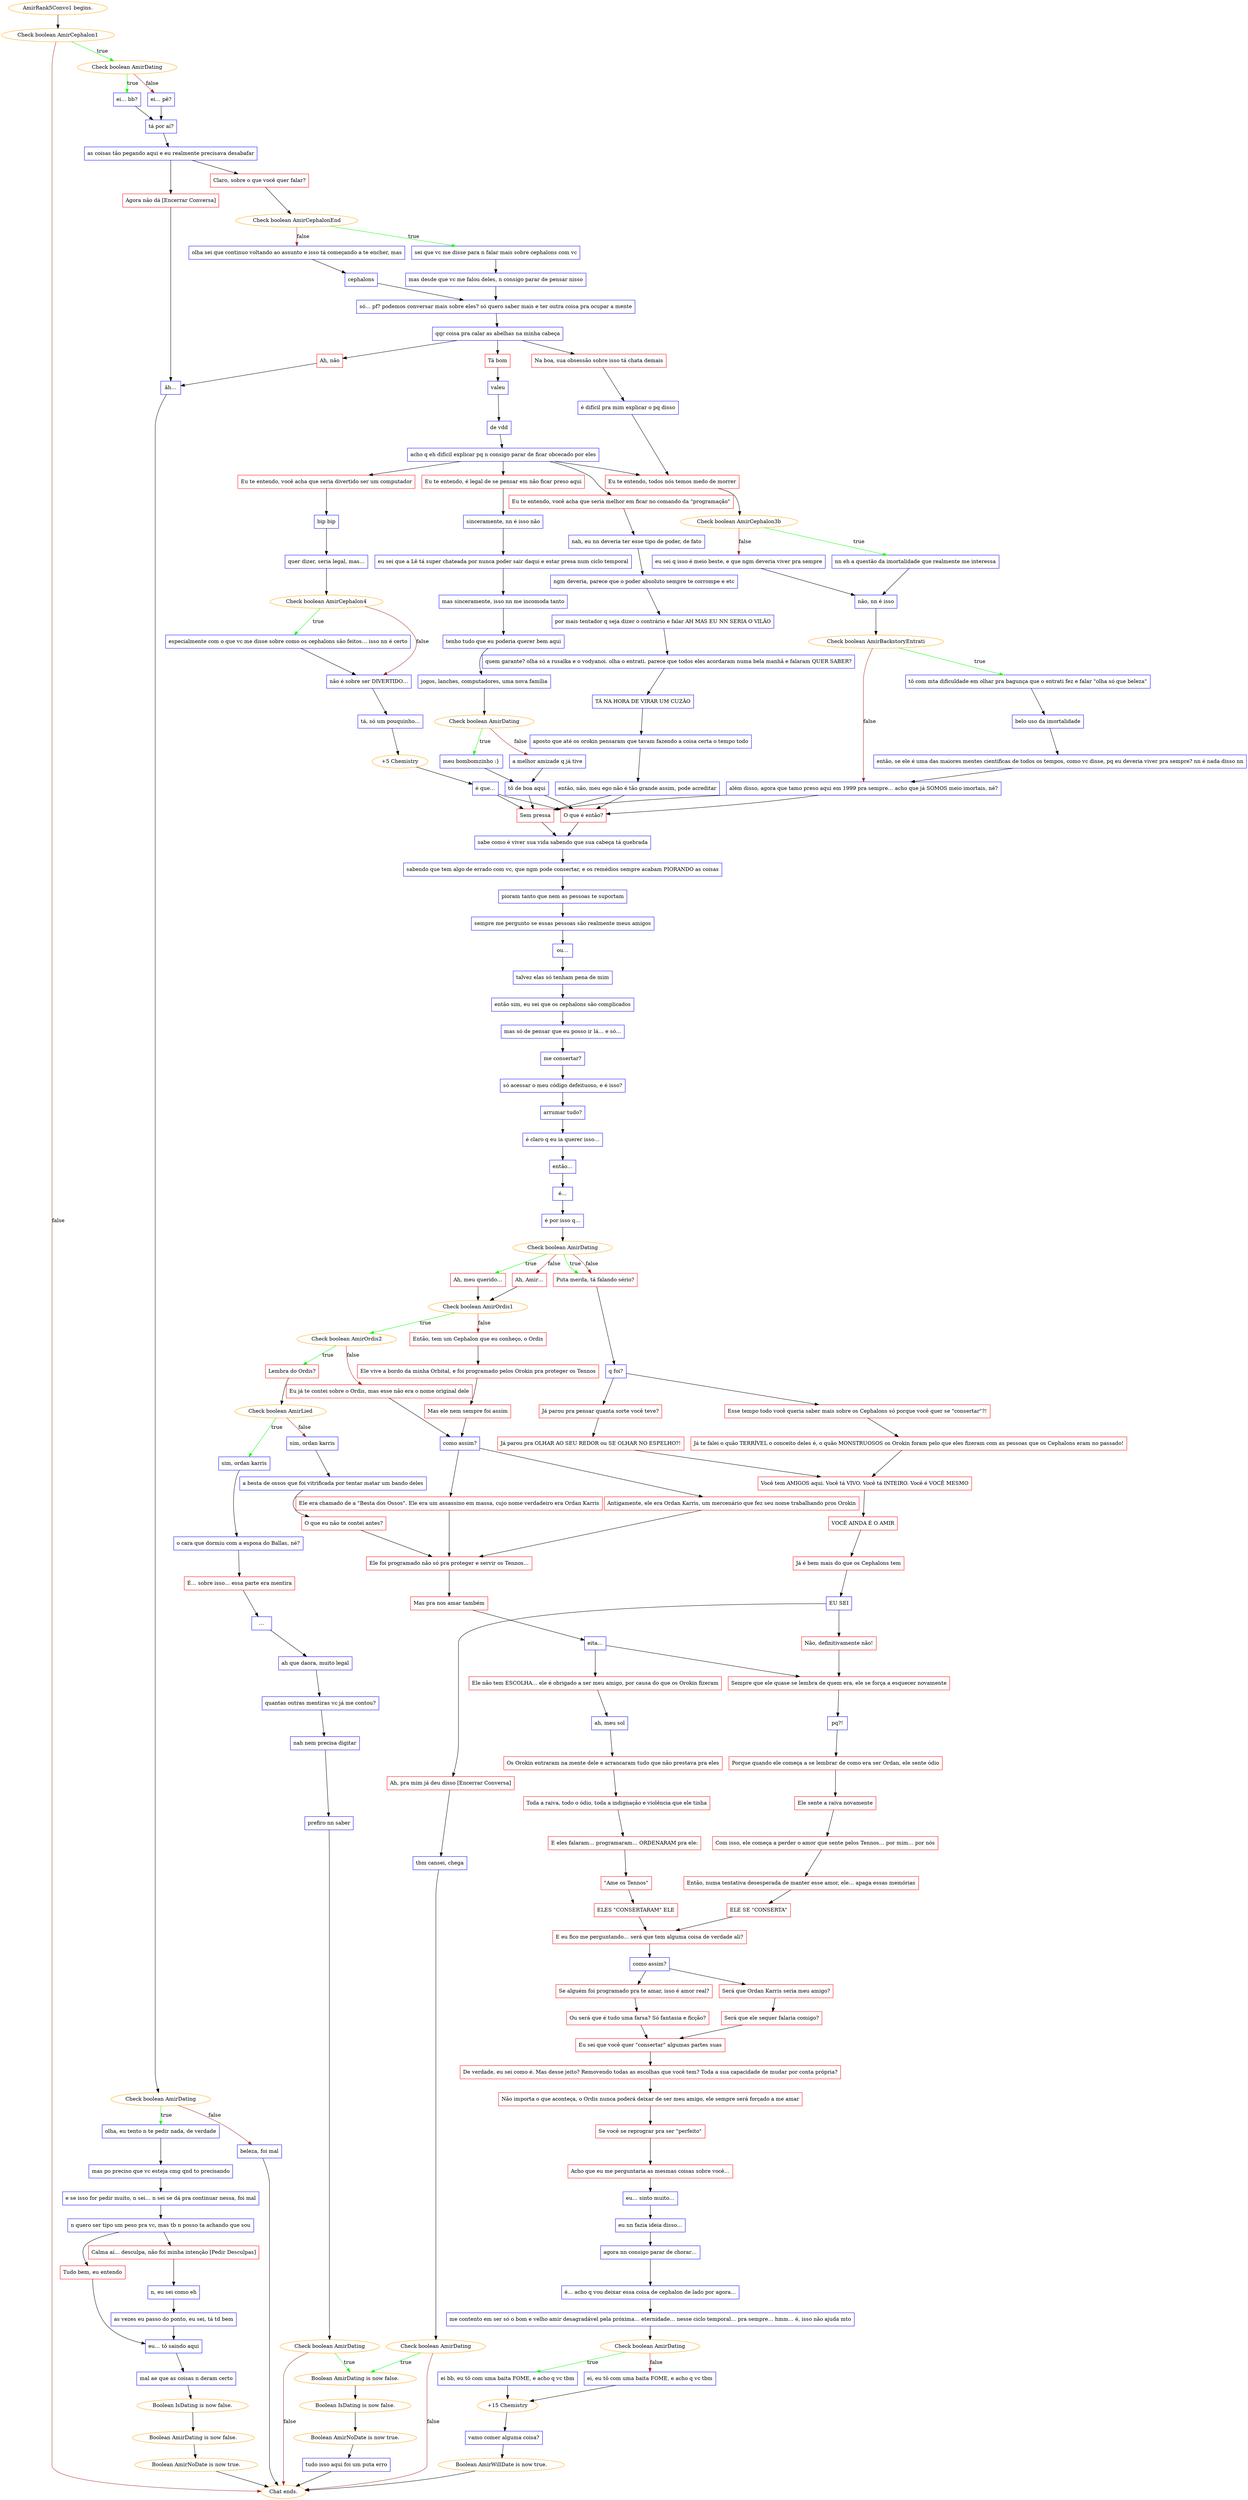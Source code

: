 digraph {
	"AmirRank5Convo1 begins." [color=orange];
		"AmirRank5Convo1 begins." -> j548119213;
	j548119213 [label="Check boolean AmirCephalon1",color=orange];
		j548119213 -> j222941914 [label=true,color=green];
		j548119213 -> "Chat ends." [label=false,color=brown];
	j222941914 [label="Check boolean AmirDating",color=orange];
		j222941914 -> j2204971316 [label=true,color=green];
		j222941914 -> j597066018 [label=false,color=brown];
	"Chat ends." [color=orange];
	j2204971316 [label="ei… bb?",shape=box,color=blue];
		j2204971316 -> j12825226;
	j597066018 [label="ei… pê?",shape=box,color=blue];
		j597066018 -> j12825226;
	j12825226 [label="tá por aí?",shape=box,color=blue];
		j12825226 -> j2392095985;
	j2392095985 [label="as coisas tão pegando aqui e eu realmente precisava desabafar",shape=box,color=blue];
		j2392095985 -> j342247689;
		j2392095985 -> j3804502047;
	j342247689 [label="Agora não dá [Encerrar Conversa]",shape=box,color=red];
		j342247689 -> j512732206;
	j3804502047 [label="Claro, sobre o que você quer falar?",shape=box,color=red];
		j3804502047 -> j20396458;
	j512732206 [label="ãh…",shape=box,color=blue];
		j512732206 -> j674761093;
	j20396458 [label="Check boolean AmirCephalonEnd",color=orange];
		j20396458 -> j860370342 [label=true,color=green];
		j20396458 -> j3207268866 [label=false,color=brown];
	j674761093 [label="Check boolean AmirDating",color=orange];
		j674761093 -> j1049221674 [label=true,color=green];
		j674761093 -> j4073181522 [label=false,color=brown];
	j860370342 [label="sei que vc me disse para n falar mais sobre cephalons com vc",shape=box,color=blue];
		j860370342 -> j2111611390;
	j3207268866 [label="olha sei que continuo voltando ao assunto e isso tá começando a te encher, mas",shape=box,color=blue];
		j3207268866 -> j1864598481;
	j1049221674 [label="olha, eu tento n te pedir nada, de verdade",shape=box,color=blue];
		j1049221674 -> j852277123;
	j4073181522 [label="beleza, foi mal",shape=box,color=blue];
		j4073181522 -> "Chat ends.";
	j2111611390 [label="mas desde que vc me falou deles, n consigo parar de pensar nisso",shape=box,color=blue];
		j2111611390 -> j360566250;
	j1864598481 [label="cephalons",shape=box,color=blue];
		j1864598481 -> j360566250;
	j852277123 [label="mas po preciso que vc esteja cmg qnd to precisando",shape=box,color=blue];
		j852277123 -> j1526727867;
	j360566250 [label="só… pf? podemos conversar mais sobre eles? só quero saber mais e ter outra coisa pra ocupar a mente",shape=box,color=blue];
		j360566250 -> j3368389390;
	j1526727867 [label="e se isso for pedir muito, n sei… n sei se dá pra continuar nessa, foi mal",shape=box,color=blue];
		j1526727867 -> j921693674;
	j3368389390 [label="qqr coisa pra calar as abelhas na minha cabeça",shape=box,color=blue];
		j3368389390 -> j3442840494;
		j3368389390 -> j1506997292;
		j3368389390 -> j363987;
	j921693674 [label="n quero ser tipo um peso pra vc, mas tb n posso ta achando que sou",shape=box,color=blue];
		j921693674 -> j2028746972;
		j921693674 -> j2672999186;
	j3442840494 [label="Ah, não",shape=box,color=red];
		j3442840494 -> j512732206;
	j1506997292 [label="Tá bom",shape=box,color=red];
		j1506997292 -> j321734816;
	j363987 [label="Na boa, sua obsessão sobre isso tá chata demais",shape=box,color=red];
		j363987 -> j3243325942;
	j2028746972 [label="Tudo bem, eu entendo",shape=box,color=red];
		j2028746972 -> j3743293958;
	j2672999186 [label="Calma aí… desculpa, não foi minha intenção [Pedir Desculpas]",shape=box,color=red];
		j2672999186 -> j4285035971;
	j321734816 [label="valeu",shape=box,color=blue];
		j321734816 -> j3912866990;
	j3243325942 [label="é difícil pra mim explicar o pq disso",shape=box,color=blue];
		j3243325942 -> j2418093866;
	j3743293958 [label="eu… tô saindo aqui",shape=box,color=blue];
		j3743293958 -> j1951984483;
	j4285035971 [label="n, eu sei como eh",shape=box,color=blue];
		j4285035971 -> j3631776730;
	j3912866990 [label="de vdd",shape=box,color=blue];
		j3912866990 -> j2295607786;
	j2418093866 [label="Eu te entendo, todos nós temos medo de morrer",shape=box,color=red];
		j2418093866 -> j492228751;
	j1951984483 [label="mal ae que as coisas n deram certo",shape=box,color=blue];
		j1951984483 -> j2483279661;
	j3631776730 [label="as vezes eu passo do ponto, eu sei, tá td bem",shape=box,color=blue];
		j3631776730 -> j3743293958;
	j2295607786 [label="acho q eh difícil explicar pq n consigo parar de ficar obcecado por eles",shape=box,color=blue];
		j2295607786 -> j2418093866;
		j2295607786 -> j2004740783;
		j2295607786 -> j2204173119;
		j2295607786 -> j2625390333;
	j492228751 [label="Check boolean AmirCephalon3b",color=orange];
		j492228751 -> j3279208308 [label=true,color=green];
		j492228751 -> j2046182466 [label=false,color=brown];
	j2483279661 [label="Boolean IsDating is now false.",color=orange];
		j2483279661 -> j911677755;
	j2004740783 [label="Eu te entendo, é legal de se pensar em não ficar preso aqui",shape=box,color=red];
		j2004740783 -> j2913579661;
	j2204173119 [label="Eu te entendo, você acha que seria melhor em ficar no comando da \"programação\"",shape=box,color=red];
		j2204173119 -> j1574835824;
	j2625390333 [label="Eu te entendo, você acha que seria divertido ser um computador",shape=box,color=red];
		j2625390333 -> j2239650486;
	j3279208308 [label="nn eh a questão da imortalidade que realmente me interessa",shape=box,color=blue];
		j3279208308 -> j3507932657;
	j2046182466 [label="eu sei q isso é meio beste, e que ngm deveria viver pra sempre",shape=box,color=blue];
		j2046182466 -> j3507932657;
	j911677755 [label="Boolean AmirDating is now false.",color=orange];
		j911677755 -> j1438323710;
	j2913579661 [label="sinceramente, nn é isso não",shape=box,color=blue];
		j2913579661 -> j1444549928;
	j1574835824 [label="nah, eu nn deveria ter esse tipo de poder, de fato",shape=box,color=blue];
		j1574835824 -> j3238259773;
	j2239650486 [label="bip bip",shape=box,color=blue];
		j2239650486 -> j357351225;
	j3507932657 [label="não, nn é isso",shape=box,color=blue];
		j3507932657 -> j427368731;
	j1438323710 [label="Boolean AmirNoDate is now true.",color=orange];
		j1438323710 -> "Chat ends.";
	j1444549928 [label="eu sei que a Lê tá super chateada por nunca poder sair daqui e estar presa num ciclo temporal",shape=box,color=blue];
		j1444549928 -> j3301364270;
	j3238259773 [label="ngm deveria, parece que o poder absoluto sempre te corrompe e etc",shape=box,color=blue];
		j3238259773 -> j2243382252;
	j357351225 [label="quer dizer, seria legal, mas…",shape=box,color=blue];
		j357351225 -> j3210509153;
	j427368731 [label="Check boolean AmirBackstoryEntrati",color=orange];
		j427368731 -> j945771466 [label=true,color=green];
		j427368731 -> j303797499 [label=false,color=brown];
	j3301364270 [label="mas sinceramente, isso nn me incomoda tanto",shape=box,color=blue];
		j3301364270 -> j2147740186;
	j2243382252 [label="por mais tentador q seja dizer o contrário e falar AH MAS EU NN SERIA O VILÃO",shape=box,color=blue];
		j2243382252 -> j404364183;
	j3210509153 [label="Check boolean AmirCephalon4",color=orange];
		j3210509153 -> j1903617495 [label=true,color=green];
		j3210509153 -> j3363943813 [label=false,color=brown];
	j945771466 [label="tô com mta dificuldade em olhar pra bagunça que o entrati fez e falar \"olha só que beleza\"",shape=box,color=blue];
		j945771466 -> j2997557808;
	j303797499 [label="além disso, agora que tamo preso aqui em 1999 pra sempre… acho que já SOMOS meio imortais, né?",shape=box,color=blue];
		j303797499 -> j520076458;
		j303797499 -> j1891850814;
	j2147740186 [label="tenho tudo que eu poderia querer bem aqui",shape=box,color=blue];
		j2147740186 -> j1083204556;
	j404364183 [label="quem garante? olha só a rusalka e o vodyanoi. olha o entrati. parece que todos eles acordaram numa bela manhã e falaram QUER SABER?",shape=box,color=blue];
		j404364183 -> j3789707684;
	j1903617495 [label="especialmente com o que vc me disse sobre como os cephalons são feitos… isso nn é certo",shape=box,color=blue];
		j1903617495 -> j3363943813;
	j3363943813 [label="não é sobre ser DIVERTIDO…",shape=box,color=blue];
		j3363943813 -> j2737986985;
	j2997557808 [label="belo uso da imortalidade",shape=box,color=blue];
		j2997557808 -> j3481406281;
	j520076458 [label="Sem pressa",shape=box,color=red];
		j520076458 -> j68974960;
	j1891850814 [label="O que é então?",shape=box,color=red];
		j1891850814 -> j68974960;
	j1083204556 [label="jogos, lanches, computadores, uma nova família",shape=box,color=blue];
		j1083204556 -> j3960698465;
	j3789707684 [label="TÁ NA HORA DE VIRAR UM CUZÃO",shape=box,color=blue];
		j3789707684 -> j3395957276;
	j2737986985 [label="tá, só um pouquinho…",shape=box,color=blue];
		j2737986985 -> j327541747;
	j3481406281 [label="então, se ele é uma das maiores mentes científicas de todos os tempos, como vc disse, pq eu deveria viver pra sempre? nn é nada disso nn",shape=box,color=blue];
		j3481406281 -> j303797499;
	j68974960 [label="sabe como é viver sua vida sabendo que sua cabeça tá quebrada",shape=box,color=blue];
		j68974960 -> j639710062;
	j3960698465 [label="Check boolean AmirDating",color=orange];
		j3960698465 -> j4241087314 [label=true,color=green];
		j3960698465 -> j2046776282 [label=false,color=brown];
	j3395957276 [label="aposto que até os orokin pensaram que tavam fazendo a coisa certa o tempo todo",shape=box,color=blue];
		j3395957276 -> j142229419;
	j327541747 [label="+5 Chemistry",color=orange];
		j327541747 -> j2763974479;
	j639710062 [label="sabendo que tem algo de errado com vc, que ngm pode consertar, e os remédios sempre acabam PIORANDO as coisas",shape=box,color=blue];
		j639710062 -> j3197059162;
	j4241087314 [label="meu bombomzinho :}",shape=box,color=blue];
		j4241087314 -> j552653352;
	j2046776282 [label="a melhor amizade q já tive",shape=box,color=blue];
		j2046776282 -> j552653352;
	j142229419 [label="então, não, meu ego não é tão grande assim, pode acreditar",shape=box,color=blue];
		j142229419 -> j520076458;
		j142229419 -> j1891850814;
	j2763974479 [label="é que…",shape=box,color=blue];
		j2763974479 -> j520076458;
		j2763974479 -> j1891850814;
	j3197059162 [label="pioram tanto que nem as pessoas te suportam",shape=box,color=blue];
		j3197059162 -> j3317757650;
	j552653352 [label="tô de boa aqui",shape=box,color=blue];
		j552653352 -> j520076458;
		j552653352 -> j1891850814;
	j3317757650 [label="sempre me pergunto se essas pessoas são realmente meus amigos",shape=box,color=blue];
		j3317757650 -> j399260548;
	j399260548 [label="ou…",shape=box,color=blue];
		j399260548 -> j1650258669;
	j1650258669 [label="talvez elas só tenham pena de mim",shape=box,color=blue];
		j1650258669 -> j1045979942;
	j1045979942 [label="então sim, eu sei que os cephalons são complicados",shape=box,color=blue];
		j1045979942 -> j1418390868;
	j1418390868 [label="mas só de pensar que eu posso ir lá… e só…",shape=box,color=blue];
		j1418390868 -> j2439335882;
	j2439335882 [label="me consertar?",shape=box,color=blue];
		j2439335882 -> j598956233;
	j598956233 [label="só acessar o meu código defeituoso, e é isso?",shape=box,color=blue];
		j598956233 -> j3466401429;
	j3466401429 [label="arrumar tudo?",shape=box,color=blue];
		j3466401429 -> j1119856277;
	j1119856277 [label="é claro q eu ia querer isso…",shape=box,color=blue];
		j1119856277 -> j2613273729;
	j2613273729 [label="então…",shape=box,color=blue];
		j2613273729 -> j2266368225;
	j2266368225 [label="é…",shape=box,color=blue];
		j2266368225 -> j3903606595;
	j3903606595 [label="é por isso q…",shape=box,color=blue];
		j3903606595 -> j2665251816;
	j2665251816 [label="Check boolean AmirDating",color=orange];
		j2665251816 -> j1638078778 [label=true,color=green];
		j2665251816 -> j1346775053 [label=true,color=green];
		j2665251816 -> j3282659362 [label=false,color=brown];
		j2665251816 -> j1346775053 [label=false,color=brown];
	j1638078778 [label="Ah, meu querido…",shape=box,color=red];
		j1638078778 -> j3233125665;
	j1346775053 [label="Puta merda, tá falando sério?",shape=box,color=red];
		j1346775053 -> j564763561;
	j3282659362 [label="Ah, Amir…",shape=box,color=red];
		j3282659362 -> j3233125665;
	j3233125665 [label="Check boolean AmirOrdis1",color=orange];
		j3233125665 -> j2834773449 [label=true,color=green];
		j3233125665 -> j3287746659 [label=false,color=brown];
	j564763561 [label="q foi?",shape=box,color=blue];
		j564763561 -> j2705302466;
		j564763561 -> j3713524396;
	j2834773449 [label="Check boolean AmirOrdis2",color=orange];
		j2834773449 -> j433851871 [label=true,color=green];
		j2834773449 -> j1385188628 [label=false,color=brown];
	j3287746659 [label="Então, tem um Cephalon que eu conheço, o Ordis",shape=box,color=red];
		j3287746659 -> j1882774078;
	j2705302466 [label="Esse tempo todo você queria saber mais sobre os Cephalons só porque você quer se \"consertar\"?!",shape=box,color=red];
		j2705302466 -> j3995123013;
	j3713524396 [label="Já parou pra pensar quanta sorte você teve?",shape=box,color=red];
		j3713524396 -> j702510872;
	j433851871 [label="Lembra do Ordis?",shape=box,color=red];
		j433851871 -> j3415104230;
	j1385188628 [label="Eu já te contei sobre o Ordis, mas esse não era o nome original dele",shape=box,color=red];
		j1385188628 -> j3276364759;
	j1882774078 [label="Ele vive a bordo da minha Orbital, e foi programado pelos Orokin pra proteger os Tennos",shape=box,color=red];
		j1882774078 -> j2104352087;
	j3995123013 [label="Já te falei o quão TERRÍVEL o conceito deles é, o quão MONSTRUOSOS os Orokin foram pelo que eles fizeram com as pessoas que os Cephalons eram no passado!",shape=box,color=red];
		j3995123013 -> j1817831768;
	j702510872 [label="Já parou pra OLHAR AO SEU REDOR ou SE OLHAR NO ESPELHO?!",shape=box,color=red];
		j702510872 -> j1817831768;
	j3415104230 [label="Check boolean AmirLied",color=orange];
		j3415104230 -> j1668101703 [label=true,color=green];
		j3415104230 -> j229408657 [label=false,color=brown];
	j3276364759 [label="como assim?",shape=box,color=blue];
		j3276364759 -> j2769864748;
		j3276364759 -> j3094530351;
	j2104352087 [label="Mas ele nem sempre foi assim",shape=box,color=red];
		j2104352087 -> j3276364759;
	j1817831768 [label="Você tem AMIGOS aqui. Você tá VIVO. Você tá INTEIRO. Você é VOCÊ MESMO",shape=box,color=red];
		j1817831768 -> j3426871044;
	j1668101703 [label="sim, ordan karris",shape=box,color=blue];
		j1668101703 -> j286579857;
	j229408657 [label="sim, ordan karris",shape=box,color=blue];
		j229408657 -> j2111867062;
	j2769864748 [label="Ele era chamado de a \"Besta dos Ossos\". Ele era um assassino em massa, cujo nome verdadeiro era Ordan Karris",shape=box,color=red];
		j2769864748 -> j2059921592;
	j3094530351 [label="Antigamente, ele era Ordan Karris, um mercenário que fez seu nome trabalhando pros Orokin",shape=box,color=red];
		j3094530351 -> j2059921592;
	j3426871044 [label="VOCÊ AINDA É O AMIR",shape=box,color=red];
		j3426871044 -> j646196040;
	j286579857 [label="o cara que dormiu com a esposa do Ballas, né?",shape=box,color=blue];
		j286579857 -> j1796980281;
	j2111867062 [label="a besta de ossos que foi vitrificada por tentar matar um bando deles",shape=box,color=blue];
		j2111867062 -> j378290932;
	j2059921592 [label="Ele foi programado não só pra proteger e servir os Tennos…",shape=box,color=red];
		j2059921592 -> j2434379999;
	j646196040 [label="Já é bem mais do que os Cephalons tem",shape=box,color=red];
		j646196040 -> j1091680694;
	j1796980281 [label="É… sobre isso… essa parte era mentira",shape=box,color=red];
		j1796980281 -> j253280060;
	j378290932 [label="O que eu não te contei antes?",shape=box,color=red];
		j378290932 -> j2059921592;
	j2434379999 [label="Mas pra nos amar também",shape=box,color=red];
		j2434379999 -> j236963154;
	j1091680694 [label="EU SEI",shape=box,color=blue];
		j1091680694 -> j256080153;
		j1091680694 -> j1202286989;
	j253280060 [label="…",shape=box,color=blue];
		j253280060 -> j1162653339;
	j236963154 [label="eita…",shape=box,color=blue];
		j236963154 -> j1550295064;
		j236963154 -> j2915749187;
	j256080153 [label="Ah, pra mim já deu disso [Encerrar Conversa]",shape=box,color=red];
		j256080153 -> j3960205845;
	j1202286989 [label="Não, definitivamente não!",shape=box,color=red];
		j1202286989 -> j2915749187;
	j1162653339 [label="ah que daora, muito legal",shape=box,color=blue];
		j1162653339 -> j852397498;
	j1550295064 [label="Ele não tem ESCOLHA… ele é obrigado a ser meu amigo, por causa do que os Orokin fizeram",shape=box,color=red];
		j1550295064 -> j1028198851;
	j2915749187 [label="Sempre que ele quase se lembra de quem era, ele se força a esquecer novamente",shape=box,color=red];
		j2915749187 -> j1388762912;
	j3960205845 [label="tbm cansei, chega",shape=box,color=blue];
		j3960205845 -> j3876333833;
	j852397498 [label="quantas outras mentiras vc já me contou?",shape=box,color=blue];
		j852397498 -> j2534470044;
	j1028198851 [label="ah, meu sol",shape=box,color=blue];
		j1028198851 -> j2238981639;
	j1388762912 [label="pq?!",shape=box,color=blue];
		j1388762912 -> j1373842633;
	j3876333833 [label="Check boolean AmirDating",color=orange];
		j3876333833 -> j1014116431 [label=true,color=green];
		j3876333833 -> "Chat ends." [label=false,color=brown];
	j2534470044 [label="nah nem precisa digitar",shape=box,color=blue];
		j2534470044 -> j1170295245;
	j2238981639 [label="Os Orokin entraram na mente dele e arrancaram tudo que não prestava pra eles",shape=box,color=red];
		j2238981639 -> j667617428;
	j1373842633 [label="Porque quando ele começa a se lembrar de como era ser Ordan, ele sente ódio",shape=box,color=red];
		j1373842633 -> j1284839669;
	j1014116431 [label="Boolean AmirDating is now false.",color=orange];
		j1014116431 -> j1626902996;
	j1170295245 [label="prefiro nn saber",shape=box,color=blue];
		j1170295245 -> j532489223;
	j667617428 [label="Toda a raiva, todo o ódio, toda a indignação e violência que ele tinha",shape=box,color=red];
		j667617428 -> j756821783;
	j1284839669 [label="Ele sente a raiva novamente",shape=box,color=red];
		j1284839669 -> j3510940828;
	j1626902996 [label="Boolean IsDating is now false.",color=orange];
		j1626902996 -> j2714656029;
	j532489223 [label="Check boolean AmirDating",color=orange];
		j532489223 -> j1014116431 [label=true,color=green];
		j532489223 -> "Chat ends." [label=false,color=brown];
	j756821783 [label="E eles falaram… programaram… ORDENARAM pra ele:",shape=box,color=red];
		j756821783 -> j1920303853;
	j3510940828 [label="Com isso, ele começa a perder o amor que sente pelos Tennos… por mim… por nós",shape=box,color=red];
		j3510940828 -> j1393687832;
	j2714656029 [label="Boolean AmirNoDate is now true.",color=orange];
		j2714656029 -> j3595929233;
	j1920303853 [label="\"Ame os Tennos\"",shape=box,color=red];
		j1920303853 -> j2304509160;
	j1393687832 [label="Então, numa tentativa desesperada de manter esse amor, ele… apaga essas memórias",shape=box,color=red];
		j1393687832 -> j901868035;
	j3595929233 [label="tudo isso aqui foi um puta erro",shape=box,color=blue];
		j3595929233 -> "Chat ends.";
	j2304509160 [label="ELES \"CONSERTARAM\" ELE",shape=box,color=red];
		j2304509160 -> j40358813;
	j901868035 [label="ELE SE \"CONSERTA\"",shape=box,color=red];
		j901868035 -> j40358813;
	j40358813 [label="E eu fico me perguntando… será que tem alguma coisa de verdade ali?",shape=box,color=red];
		j40358813 -> j2501418712;
	j2501418712 [label="como assim?",shape=box,color=blue];
		j2501418712 -> j4275739198;
		j2501418712 -> j2383874603;
	j4275739198 [label="Será que Ordan Karris seria meu amigo?",shape=box,color=red];
		j4275739198 -> j3878280562;
	j2383874603 [label="Se alguém foi programado pra te amar, isso é amor real?",shape=box,color=red];
		j2383874603 -> j460854275;
	j3878280562 [label="Será que ele sequer falaria comigo?",shape=box,color=red];
		j3878280562 -> j2280266202;
	j460854275 [label="Ou será que é tudo uma farsa? Só fantasia e ficção?",shape=box,color=red];
		j460854275 -> j2280266202;
	j2280266202 [label="Eu sei que você quer \"consertar\" algumas partes suas",shape=box,color=red];
		j2280266202 -> j2950465134;
	j2950465134 [label="De verdade, eu sei como é. Mas desse jeito? Removendo todas as escolhas que você tem? Toda a sua capacidade de mudar por conta própria?",shape=box,color=red];
		j2950465134 -> j2092620582;
	j2092620582 [label="Não importa o que aconteça, o Ordis nunca poderá deixar de ser meu amigo, ele sempre será forçado a me amar",shape=box,color=red];
		j2092620582 -> j2397133751;
	j2397133751 [label="Se você se reprograr pra ser \"perfeito\"",shape=box,color=red];
		j2397133751 -> j137473581;
	j137473581 [label="Acho que eu me perguntaria as mesmas coisas sobre você…",shape=box,color=red];
		j137473581 -> j654918272;
	j654918272 [label="eu… sinto muito…",shape=box,color=blue];
		j654918272 -> j1021407375;
	j1021407375 [label="eu nn fazia ideia disso…",shape=box,color=blue];
		j1021407375 -> j2423662461;
	j2423662461 [label="agora nn consigo parar de chorar…",shape=box,color=blue];
		j2423662461 -> j619137195;
	j619137195 [label="é… acho q vou deixar essa coisa de cephalon de lado por agora…",shape=box,color=blue];
		j619137195 -> j98982737;
	j98982737 [label="me contento em ser só o bom e velho amir desagradável pela próxima… eternidade… nesse ciclo temporal… pra sempre… hmm… é, isso não ajuda mto",shape=box,color=blue];
		j98982737 -> j1832888177;
	j1832888177 [label="Check boolean AmirDating",color=orange];
		j1832888177 -> j2874360933 [label=true,color=green];
		j1832888177 -> j2766753682 [label=false,color=brown];
	j2874360933 [label="ei bb, eu tô com uma baita FOME, e acho q vc tbm",shape=box,color=blue];
		j2874360933 -> j2661331426;
	j2766753682 [label="ei, eu tô com uma baita FOME, e acho q vc tbm",shape=box,color=blue];
		j2766753682 -> j2661331426;
	j2661331426 [label="+15 Chemistry",color=orange];
		j2661331426 -> j1646420335;
	j1646420335 [label="vamo comer alguma coisa?",shape=box,color=blue];
		j1646420335 -> j1538486228;
	j1538486228 [label="Boolean AmirWillDate is now true.",color=orange];
		j1538486228 -> "Chat ends.";
}